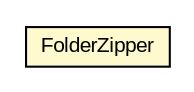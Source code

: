 #!/usr/local/bin/dot
#
# Class diagram 
# Generated by UMLGraph version R5_6-24-gf6e263 (http://www.umlgraph.org/)
#

digraph G {
	edge [fontname="arial",fontsize=10,labelfontname="arial",labelfontsize=10];
	node [fontname="arial",fontsize=10,shape=plaintext];
	nodesep=0.25;
	ranksep=0.5;
	// org.osmdroid.mtp.util.FolderZipper
	c36577 [label=<<table title="org.osmdroid.mtp.util.FolderZipper" border="0" cellborder="1" cellspacing="0" cellpadding="2" port="p" bgcolor="lemonChiffon" href="./FolderZipper.html">
		<tr><td><table border="0" cellspacing="0" cellpadding="1">
<tr><td align="center" balign="center"> FolderZipper </td></tr>
		</table></td></tr>
		</table>>, URL="./FolderZipper.html", fontname="arial", fontcolor="black", fontsize=10.0];
}

